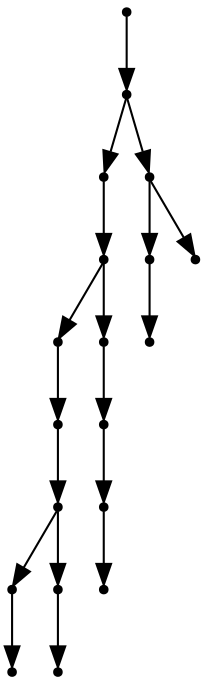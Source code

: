 digraph {
  18 [shape=point];
  17 [shape=point];
  12 [shape=point];
  11 [shape=point];
  6 [shape=point];
  5 [shape=point];
  4 [shape=point];
  1 [shape=point];
  0 [shape=point];
  3 [shape=point];
  2 [shape=point];
  10 [shape=point];
  9 [shape=point];
  8 [shape=point];
  7 [shape=point];
  16 [shape=point];
  14 [shape=point];
  13 [shape=point];
  15 [shape=point];
18 -> 17;
17 -> 12;
12 -> 11;
11 -> 6;
6 -> 5;
5 -> 4;
4 -> 1;
1 -> 0;
4 -> 3;
3 -> 2;
11 -> 10;
10 -> 9;
9 -> 8;
8 -> 7;
17 -> 16;
16 -> 14;
14 -> 13;
16 -> 15;
}
